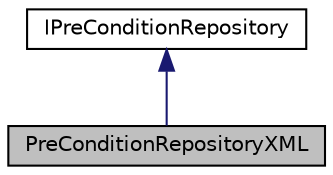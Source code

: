 digraph "PreConditionRepositoryXML"
{
  edge [fontname="Helvetica",fontsize="10",labelfontname="Helvetica",labelfontsize="10"];
  node [fontname="Helvetica",fontsize="10",shape=record];
  Node0 [label="PreConditionRepositoryXML",height=0.2,width=0.4,color="black", fillcolor="grey75", style="filled", fontcolor="black"];
  Node1 -> Node0 [dir="back",color="midnightblue",fontsize="10",style="solid",fontname="Helvetica"];
  Node1 [label="IPreConditionRepository",height=0.2,width=0.4,color="black", fillcolor="white", style="filled",URL="$interface_i_pre_condition_repository.html",tooltip="Developed by: Peao (rngs); Generic definition of a PreCondition Repository. "];
}
